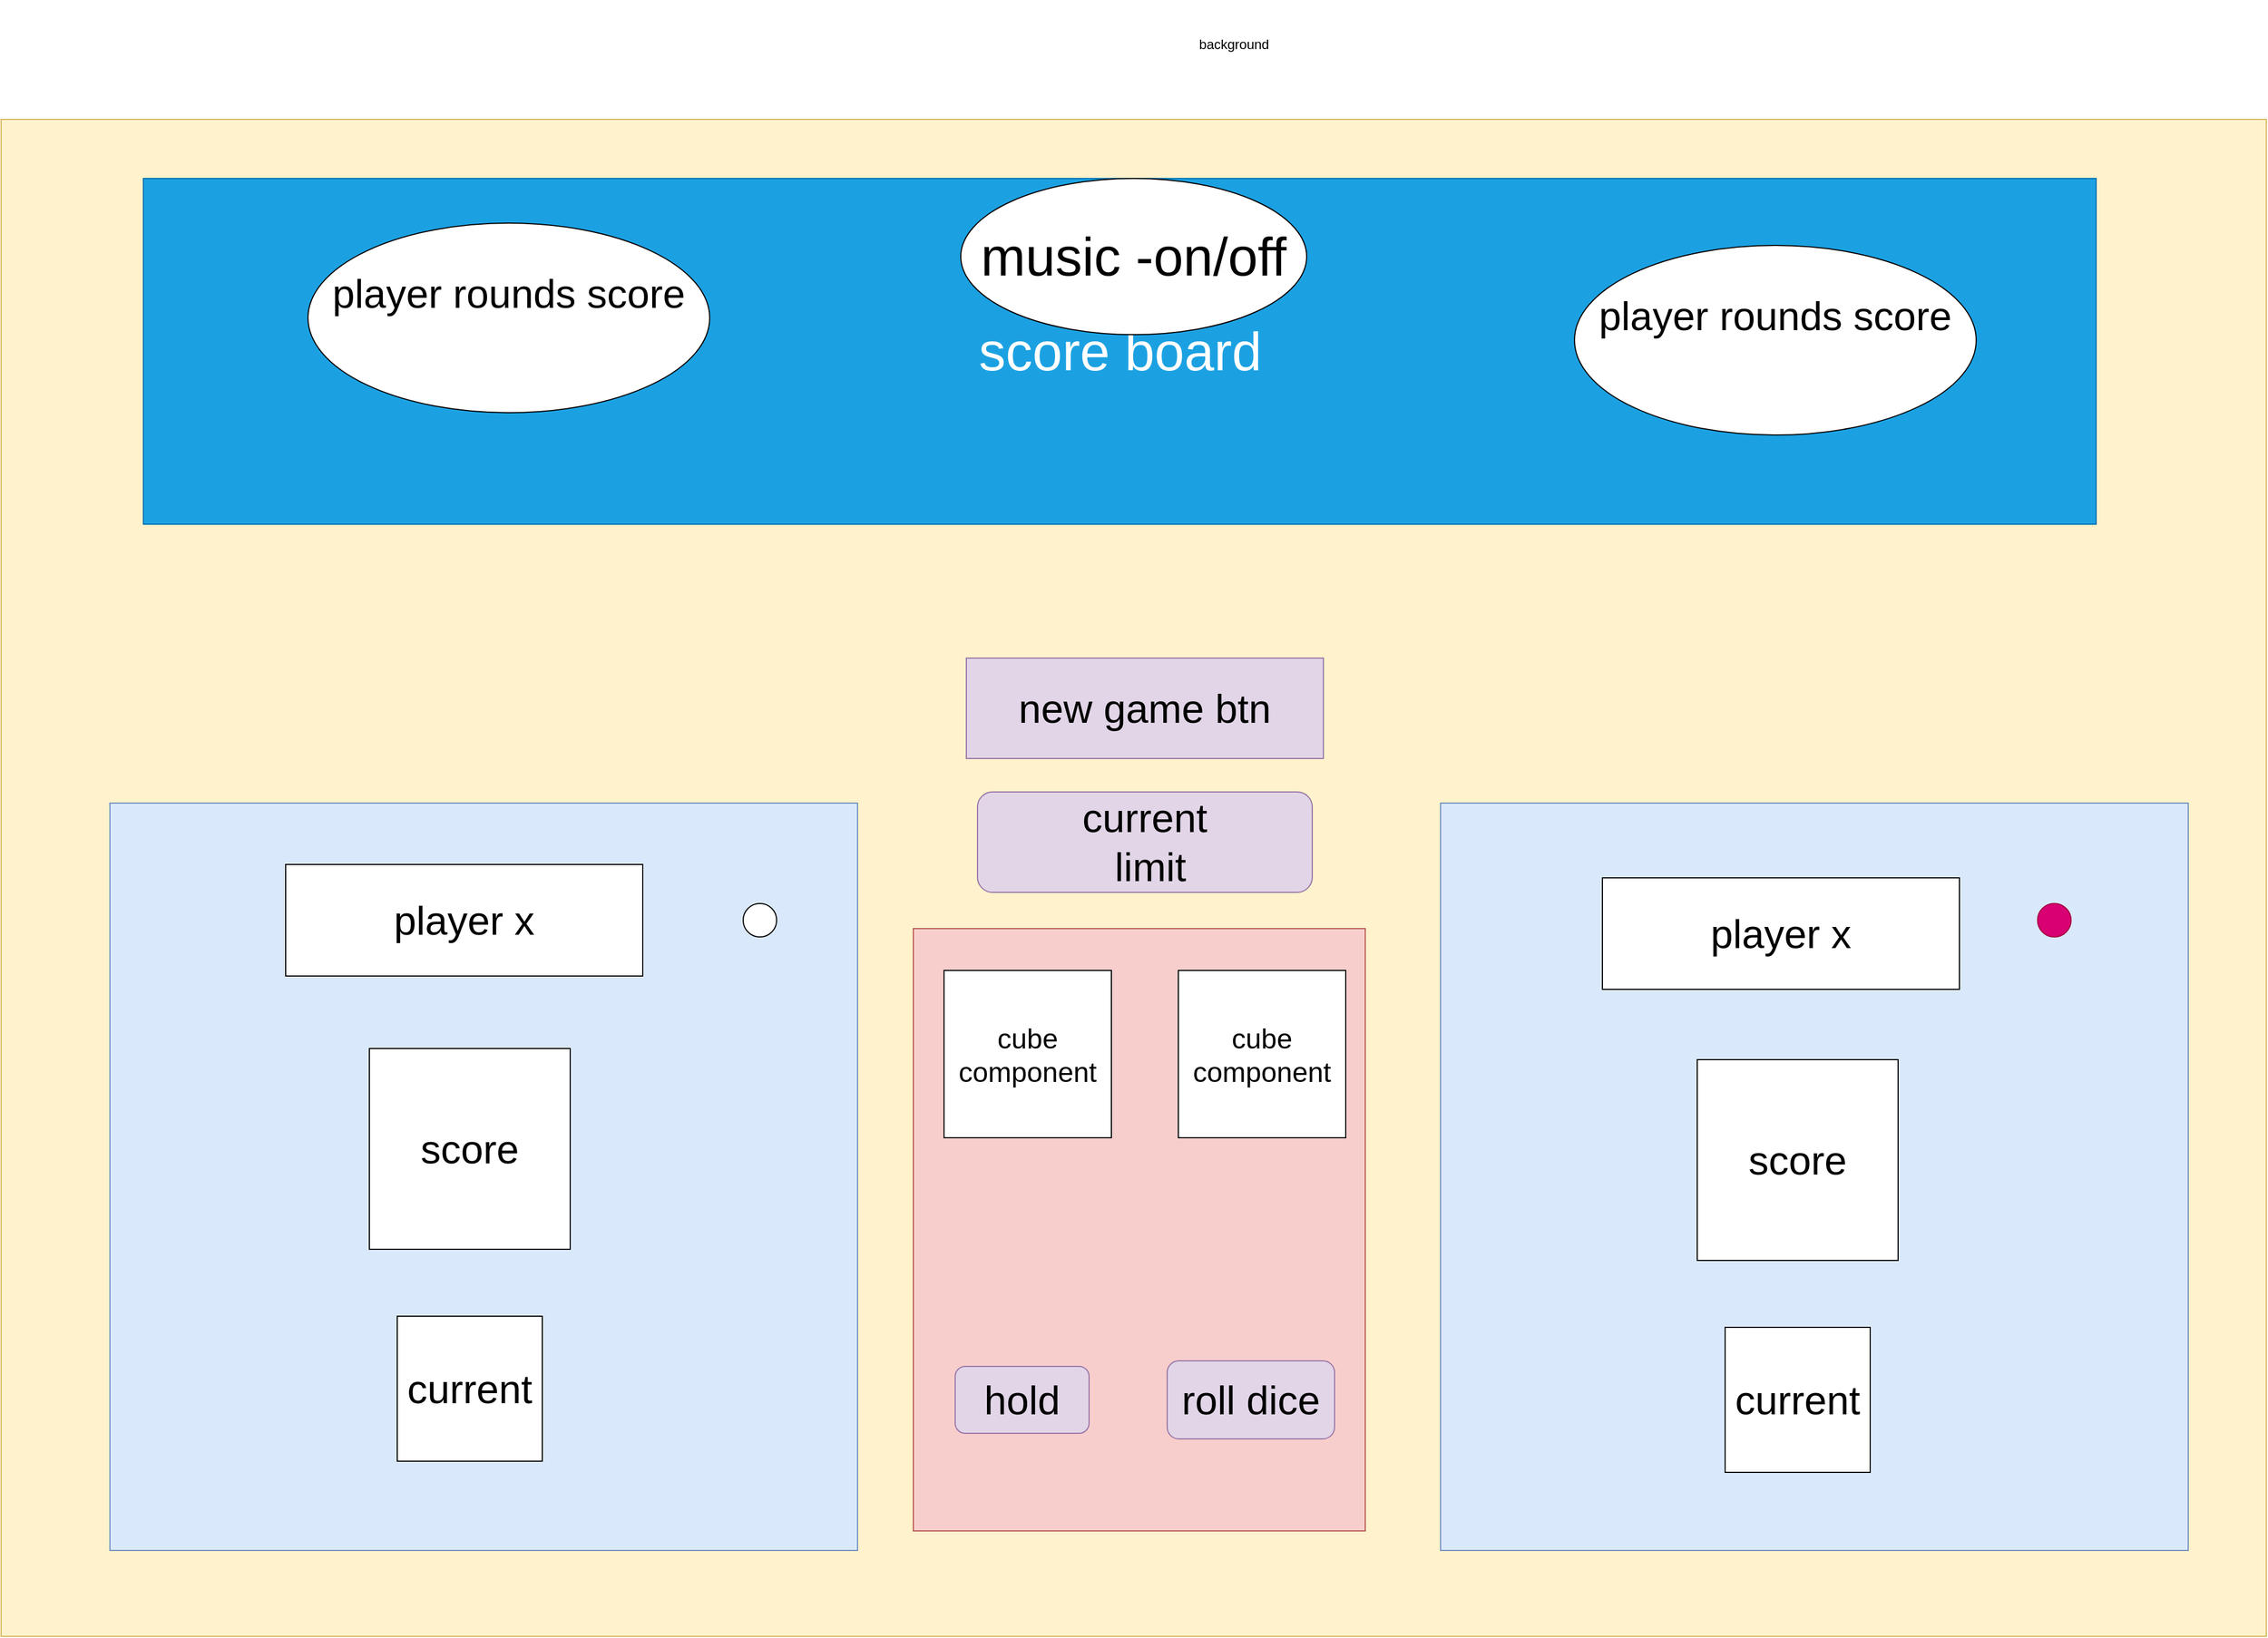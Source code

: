 <mxfile version="14.4.3" type="device" pages="3"><diagram id="d0-L2Zu-MU4Q_sl4iR4P" name="setup"><mxGraphModel dx="2275" dy="1275" grid="1" gridSize="10" guides="1" tooltips="1" connect="1" arrows="1" fold="1" page="1" pageScale="1" pageWidth="2336" pageHeight="1654" math="0" shadow="0"><root><mxCell id="0"/><mxCell id="1" parent="0"/><mxCell id="zCyeeV4_pMN_Hh7Yb5pK-27" value="" style="rounded=0;whiteSpace=wrap;html=1;fillColor=#fff2cc;strokeColor=#d6b656;" parent="1" vertex="1"><mxGeometry x="105" y="147" width="2030" height="1360" as="geometry"/></mxCell><mxCell id="zCyeeV4_pMN_Hh7Yb5pK-28" value="Text" style="text;html=1;strokeColor=none;fillColor=none;align=center;verticalAlign=middle;whiteSpace=wrap;rounded=0;" parent="1" vertex="1"><mxGeometry x="1450" y="850" width="40" height="20" as="geometry"/></mxCell><mxCell id="zCyeeV4_pMN_Hh7Yb5pK-29" value="background" style="text;html=1;strokeColor=none;fillColor=none;align=center;verticalAlign=middle;whiteSpace=wrap;rounded=0;" parent="1" vertex="1"><mxGeometry x="920" y="40" width="580" height="80" as="geometry"/></mxCell><mxCell id="zCyeeV4_pMN_Hh7Yb5pK-31" value="&lt;font style=&quot;font-size: 36px&quot;&gt;new game btn&lt;/font&gt;" style="rounded=0;whiteSpace=wrap;html=1;fontSize=25;fillColor=#e1d5e7;strokeColor=#9673a6;" parent="1" vertex="1"><mxGeometry x="970" y="630" width="320" height="90" as="geometry"/></mxCell><mxCell id="zCyeeV4_pMN_Hh7Yb5pK-32" value="" style="whiteSpace=wrap;html=1;aspect=fixed;fontSize=25;fillColor=#dae8fc;strokeColor=#6c8ebf;" parent="1" vertex="1"><mxGeometry x="202.5" y="760" width="670" height="670" as="geometry"/></mxCell><mxCell id="zCyeeV4_pMN_Hh7Yb5pK-34" value="&lt;font style=&quot;font-size: 36px&quot;&gt;player x&lt;/font&gt;" style="rounded=0;whiteSpace=wrap;html=1;fontSize=25;" parent="1" vertex="1"><mxGeometry x="360" y="815" width="320" height="100" as="geometry"/></mxCell><mxCell id="zCyeeV4_pMN_Hh7Yb5pK-35" value="&lt;font style=&quot;font-size: 36px&quot;&gt;score&lt;/font&gt;" style="whiteSpace=wrap;html=1;aspect=fixed;fontSize=25;" parent="1" vertex="1"><mxGeometry x="435" y="980" width="180" height="180" as="geometry"/></mxCell><mxCell id="zCyeeV4_pMN_Hh7Yb5pK-36" value="" style="ellipse;whiteSpace=wrap;html=1;fontSize=25;" parent="1" vertex="1"><mxGeometry x="770" y="850" width="30" height="30" as="geometry"/></mxCell><mxCell id="zCyeeV4_pMN_Hh7Yb5pK-37" value="&lt;font style=&quot;font-size: 36px&quot;&gt;current&lt;/font&gt;" style="whiteSpace=wrap;html=1;aspect=fixed;fontSize=25;" parent="1" vertex="1"><mxGeometry x="460" y="1220" width="130" height="130" as="geometry"/></mxCell><mxCell id="zCyeeV4_pMN_Hh7Yb5pK-38" value="" style="whiteSpace=wrap;html=1;aspect=fixed;fontSize=25;fillColor=#dae8fc;strokeColor=#6c8ebf;" parent="1" vertex="1"><mxGeometry x="1395" y="760" width="670" height="670" as="geometry"/></mxCell><mxCell id="zCyeeV4_pMN_Hh7Yb5pK-39" value="&lt;font style=&quot;font-size: 36px&quot;&gt;player x&lt;/font&gt;" style="rounded=0;whiteSpace=wrap;html=1;fontSize=25;" parent="1" vertex="1"><mxGeometry x="1540" y="827" width="320" height="100" as="geometry"/></mxCell><mxCell id="zCyeeV4_pMN_Hh7Yb5pK-40" value="&lt;font style=&quot;font-size: 36px&quot;&gt;score&lt;/font&gt;" style="whiteSpace=wrap;html=1;aspect=fixed;fontSize=25;" parent="1" vertex="1"><mxGeometry x="1625" y="990" width="180" height="180" as="geometry"/></mxCell><mxCell id="zCyeeV4_pMN_Hh7Yb5pK-41" value="&lt;font style=&quot;font-size: 36px&quot;&gt;current&lt;/font&gt;" style="whiteSpace=wrap;html=1;aspect=fixed;fontSize=25;" parent="1" vertex="1"><mxGeometry x="1650" y="1230" width="130" height="130" as="geometry"/></mxCell><mxCell id="zCyeeV4_pMN_Hh7Yb5pK-42" value="" style="ellipse;whiteSpace=wrap;html=1;fontSize=25;fillColor=#d80073;strokeColor=#A50040;fontColor=#ffffff;" parent="1" vertex="1"><mxGeometry x="1930" y="850" width="30" height="30" as="geometry"/></mxCell><mxCell id="zCyeeV4_pMN_Hh7Yb5pK-47" value="&lt;font style=&quot;font-size: 36px&quot;&gt;current&lt;br&gt;&amp;nbsp;limit&lt;/font&gt;" style="rounded=1;whiteSpace=wrap;html=1;fontSize=25;fillColor=#e1d5e7;strokeColor=#9673a6;" parent="1" vertex="1"><mxGeometry x="980" y="750" width="300" height="90" as="geometry"/></mxCell><mxCell id="zCyeeV4_pMN_Hh7Yb5pK-51" value="" style="rounded=0;whiteSpace=wrap;html=1;fontSize=25;rotation=90;fillColor=#f8cecc;strokeColor=#b85450;" parent="1" vertex="1"><mxGeometry x="855" y="940" width="540" height="405" as="geometry"/></mxCell><mxCell id="zCyeeV4_pMN_Hh7Yb5pK-43" value="cube component" style="whiteSpace=wrap;html=1;aspect=fixed;fontSize=25;" parent="1" vertex="1"><mxGeometry x="950" y="910" width="150" height="150" as="geometry"/></mxCell><mxCell id="zCyeeV4_pMN_Hh7Yb5pK-44" value="&lt;span&gt;cube component&lt;/span&gt;" style="whiteSpace=wrap;html=1;aspect=fixed;fontSize=25;" parent="1" vertex="1"><mxGeometry x="1160" y="910" width="150" height="150" as="geometry"/></mxCell><mxCell id="zCyeeV4_pMN_Hh7Yb5pK-45" value="&lt;font style=&quot;font-size: 36px&quot;&gt;roll dice&lt;/font&gt;" style="rounded=1;whiteSpace=wrap;html=1;fontSize=25;fillColor=#e1d5e7;strokeColor=#9673a6;" parent="1" vertex="1"><mxGeometry x="1150" y="1260" width="150" height="70" as="geometry"/></mxCell><mxCell id="NakW-9j1FWSAJJq6YunX-2" value="&lt;span style=&quot;font-size: 48px&quot;&gt;score board&lt;/span&gt;" style="rounded=0;whiteSpace=wrap;html=1;fillColor=#1ba1e2;strokeColor=#006EAF;fontColor=#ffffff;" vertex="1" parent="1"><mxGeometry x="232.5" y="200" width="1750" height="310" as="geometry"/></mxCell><mxCell id="NakW-9j1FWSAJJq6YunX-3" style="edgeStyle=orthogonalEdgeStyle;rounded=0;orthogonalLoop=1;jettySize=auto;html=1;exitX=0.5;exitY=1;exitDx=0;exitDy=0;" edge="1" parent="1" source="zCyeeV4_pMN_Hh7Yb5pK-31" target="zCyeeV4_pMN_Hh7Yb5pK-31"><mxGeometry relative="1" as="geometry"/></mxCell><mxCell id="NakW-9j1FWSAJJq6YunX-4" value="&lt;span style=&quot;font-size: 48px&quot;&gt;music -on/off&lt;/span&gt;" style="ellipse;whiteSpace=wrap;html=1;" vertex="1" parent="1"><mxGeometry x="965" y="200" width="310" height="140" as="geometry"/></mxCell><mxCell id="NakW-9j1FWSAJJq6YunX-5" value="&lt;span style=&quot;font-size: 36px&quot;&gt;player rounds score&lt;br&gt;&lt;br&gt;&lt;/span&gt;" style="ellipse;whiteSpace=wrap;html=1;" vertex="1" parent="1"><mxGeometry x="380" y="240" width="360" height="170" as="geometry"/></mxCell><mxCell id="NakW-9j1FWSAJJq6YunX-6" value="&lt;span style=&quot;font-size: 36px&quot;&gt;player rounds score&lt;br&gt;&lt;br&gt;&lt;/span&gt;" style="ellipse;whiteSpace=wrap;html=1;" vertex="1" parent="1"><mxGeometry x="1515" y="260" width="360" height="170" as="geometry"/></mxCell><mxCell id="zCyeeV4_pMN_Hh7Yb5pK-46" value="&lt;font style=&quot;font-size: 36px&quot;&gt;hold&lt;/font&gt;" style="rounded=1;whiteSpace=wrap;html=1;fontSize=25;fillColor=#e1d5e7;strokeColor=#9673a6;" parent="1" vertex="1"><mxGeometry x="960" y="1265" width="120" height="60" as="geometry"/></mxCell></root></mxGraphModel></diagram><diagram id="sc0vQ_9-HsLAMQ4S76ju" name="game in play logic"><mxGraphModel dx="910" dy="510" grid="0" gridSize="10" guides="1" tooltips="1" connect="1" arrows="1" fold="1" page="1" pageScale="1" pageWidth="850" pageHeight="1100" math="0" shadow="0"><root><mxCell id="QKLNINCRqkX9IoDGvZgw-0"/><mxCell id="QKLNINCRqkX9IoDGvZgw-1" parent="QKLNINCRqkX9IoDGvZgw-0"/><mxCell id="BsGXe307VUWbH7aykm_g-0" value="" style="rounded=0;html=1;jettySize=auto;orthogonalLoop=1;fontSize=11;endArrow=block;endFill=0;endSize=8;strokeWidth=1;shadow=0;labelBackgroundColor=none;edgeStyle=orthogonalEdgeStyle;" parent="QKLNINCRqkX9IoDGvZgw-1" source="BsGXe307VUWbH7aykm_g-1" target="BsGXe307VUWbH7aykm_g-2" edge="1"><mxGeometry relative="1" as="geometry"/></mxCell><mxCell id="BsGXe307VUWbH7aykm_g-1" value="new game" style="rounded=1;whiteSpace=wrap;html=1;fontSize=12;glass=0;strokeWidth=1;shadow=0;" parent="QKLNINCRqkX9IoDGvZgw-1" vertex="1"><mxGeometry x="326" y="76" width="120" height="40" as="geometry"/></mxCell><mxCell id="BsGXe307VUWbH7aykm_g-2" value="2 players" style="rhombus;whiteSpace=wrap;html=1;shadow=0;fontFamily=Helvetica;fontSize=12;align=center;strokeWidth=1;spacing=6;spacingTop=-4;" parent="QKLNINCRqkX9IoDGvZgw-1" vertex="1"><mxGeometry x="168" y="156" width="100" height="80" as="geometry"/></mxCell><mxCell id="BsGXe307VUWbH7aykm_g-3" value="against computer" style="rhombus;whiteSpace=wrap;html=1;shadow=0;fontFamily=Helvetica;fontSize=12;align=center;strokeWidth=1;spacing=6;spacingTop=-4;" parent="QKLNINCRqkX9IoDGvZgw-1" vertex="1"><mxGeometry x="502" y="163" width="100" height="80" as="geometry"/></mxCell><mxCell id="BsGXe307VUWbH7aykm_g-4" value="" style="endArrow=classic;html=1;exitX=1;exitY=0.5;exitDx=0;exitDy=0;entryX=0.5;entryY=0;entryDx=0;entryDy=0;" parent="QKLNINCRqkX9IoDGvZgw-1" source="BsGXe307VUWbH7aykm_g-1" target="BsGXe307VUWbH7aykm_g-3" edge="1"><mxGeometry width="50" height="50" relative="1" as="geometry"><mxPoint x="265" y="199" as="sourcePoint"/><mxPoint x="577" y="152" as="targetPoint"/><Array as="points"><mxPoint x="551" y="96"/></Array></mxGeometry></mxCell><mxCell id="BsGXe307VUWbH7aykm_g-5" value="" style="endArrow=classic;html=1;exitX=0.5;exitY=1;exitDx=0;exitDy=0;entryX=0;entryY=0.413;entryDx=0;entryDy=0;entryPerimeter=0;" parent="QKLNINCRqkX9IoDGvZgw-1" source="BsGXe307VUWbH7aykm_g-2" target="BsGXe307VUWbH7aykm_g-9" edge="1"><mxGeometry width="50" height="50" relative="1" as="geometry"><mxPoint x="265" y="199" as="sourcePoint"/><mxPoint x="349" y="249" as="targetPoint"/></mxGeometry></mxCell><mxCell id="BsGXe307VUWbH7aykm_g-6" style="edgeStyle=orthogonalEdgeStyle;rounded=0;orthogonalLoop=1;jettySize=auto;html=1;exitX=0.5;exitY=1;exitDx=0;exitDy=0;entryX=0.436;entryY=0;entryDx=0;entryDy=0;entryPerimeter=0;" parent="QKLNINCRqkX9IoDGvZgw-1" source="BsGXe307VUWbH7aykm_g-7" target="BsGXe307VUWbH7aykm_g-12" edge="1"><mxGeometry relative="1" as="geometry"/></mxCell><mxCell id="BsGXe307VUWbH7aykm_g-7" value="player turn" style="rounded=1;whiteSpace=wrap;html=1;" parent="QKLNINCRqkX9IoDGvZgw-1" vertex="1"><mxGeometry x="323" y="343" width="113" height="39" as="geometry"/></mxCell><mxCell id="BsGXe307VUWbH7aykm_g-8" value="" style="endArrow=classic;startArrow=classic;html=1;exitX=0.5;exitY=1;exitDx=0;exitDy=0;" parent="QKLNINCRqkX9IoDGvZgw-1" source="BsGXe307VUWbH7aykm_g-3" target="BsGXe307VUWbH7aykm_g-9" edge="1"><mxGeometry width="50" height="50" relative="1" as="geometry"><mxPoint x="265" y="199" as="sourcePoint"/><mxPoint x="390" y="251" as="targetPoint"/></mxGeometry></mxCell><mxCell id="BsGXe307VUWbH7aykm_g-9" value="if they set new score -update score,if not default is 100" style="ellipse;whiteSpace=wrap;html=1;" parent="QKLNINCRqkX9IoDGvZgw-1" vertex="1"><mxGeometry x="316" y="221" width="135" height="95" as="geometry"/></mxCell><mxCell id="BsGXe307VUWbH7aykm_g-10" value="" style="endArrow=classic;startArrow=classic;html=1;entryX=0.5;entryY=1;entryDx=0;entryDy=0;exitX=0.566;exitY=-0.077;exitDx=0;exitDy=0;exitPerimeter=0;" parent="QKLNINCRqkX9IoDGvZgw-1" source="BsGXe307VUWbH7aykm_g-7" target="BsGXe307VUWbH7aykm_g-9" edge="1"><mxGeometry width="50" height="50" relative="1" as="geometry"><mxPoint x="265" y="185" as="sourcePoint"/><mxPoint x="315" y="135" as="targetPoint"/></mxGeometry></mxCell><mxCell id="BsGXe307VUWbH7aykm_g-11" style="edgeStyle=orthogonalEdgeStyle;rounded=0;orthogonalLoop=1;jettySize=auto;html=1;exitX=0.5;exitY=1;exitDx=0;exitDy=0;entryX=0.5;entryY=0;entryDx=0;entryDy=0;" parent="QKLNINCRqkX9IoDGvZgw-1" source="BsGXe307VUWbH7aykm_g-12" target="BsGXe307VUWbH7aykm_g-15" edge="1"><mxGeometry relative="1" as="geometry"/></mxCell><mxCell id="BsGXe307VUWbH7aykm_g-12" value="roll dice" style="rounded=1;whiteSpace=wrap;html=1;" parent="QKLNINCRqkX9IoDGvZgw-1" vertex="1"><mxGeometry x="329" y="409" width="95" height="40" as="geometry"/></mxCell><mxCell id="BsGXe307VUWbH7aykm_g-13" style="edgeStyle=orthogonalEdgeStyle;rounded=0;orthogonalLoop=1;jettySize=auto;html=1;exitX=1;exitY=0.5;exitDx=0;exitDy=0;" parent="QKLNINCRqkX9IoDGvZgw-1" source="BsGXe307VUWbH7aykm_g-15" target="BsGXe307VUWbH7aykm_g-17" edge="1"><mxGeometry relative="1" as="geometry"><mxPoint x="496" y="497" as="targetPoint"/></mxGeometry></mxCell><mxCell id="BsGXe307VUWbH7aykm_g-14" style="edgeStyle=orthogonalEdgeStyle;rounded=0;orthogonalLoop=1;jettySize=auto;html=1;entryX=0.5;entryY=0;entryDx=0;entryDy=0;" parent="QKLNINCRqkX9IoDGvZgw-1" source="BsGXe307VUWbH7aykm_g-15" edge="1" target="BsGXe307VUWbH7aykm_g-20"><mxGeometry relative="1" as="geometry"><mxPoint x="379.5" y="572" as="targetPoint"/></mxGeometry></mxCell><mxCell id="BsGXe307VUWbH7aykm_g-15" value="got 12?" style="rounded=1;whiteSpace=wrap;html=1;" parent="QKLNINCRqkX9IoDGvZgw-1" vertex="1"><mxGeometry x="319" y="466" width="121" height="52" as="geometry"/></mxCell><mxCell id="BsGXe307VUWbH7aykm_g-16" style="edgeStyle=orthogonalEdgeStyle;rounded=0;orthogonalLoop=1;jettySize=auto;html=1;exitX=0.5;exitY=0;exitDx=0;exitDy=0;" parent="QKLNINCRqkX9IoDGvZgw-1" source="BsGXe307VUWbH7aykm_g-17" edge="1"><mxGeometry relative="1" as="geometry"><mxPoint x="739" y="362" as="targetPoint"/></mxGeometry></mxCell><mxCell id="BsGXe307VUWbH7aykm_g-17" value="reset player score and turn goes to next player" style="rounded=0;whiteSpace=wrap;html=1;" parent="QKLNINCRqkX9IoDGvZgw-1" vertex="1"><mxGeometry x="674" y="391" width="120" height="60" as="geometry"/></mxCell><mxCell id="BsGXe307VUWbH7aykm_g-19" style="edgeStyle=orthogonalEdgeStyle;rounded=0;orthogonalLoop=1;jettySize=auto;html=1;exitX=0.5;exitY=1;exitDx=0;exitDy=0;" parent="QKLNINCRqkX9IoDGvZgw-1" source="BsGXe307VUWbH7aykm_g-20" target="BsGXe307VUWbH7aykm_g-27" edge="1"><mxGeometry relative="1" as="geometry"/></mxCell><mxCell id="rNcqSFQChwbgBZetegoz-1" style="edgeStyle=orthogonalEdgeStyle;rounded=0;orthogonalLoop=1;jettySize=auto;html=1;exitX=1;exitY=0.5;exitDx=0;exitDy=0;entryX=0.009;entryY=0.632;entryDx=0;entryDy=0;entryPerimeter=0;" edge="1" parent="QKLNINCRqkX9IoDGvZgw-1" source="BsGXe307VUWbH7aykm_g-20" target="BsGXe307VUWbH7aykm_g-21"><mxGeometry relative="1" as="geometry"/></mxCell><mxCell id="BsGXe307VUWbH7aykm_g-20" value="total score is more then the game set score?" style="rounded=0;whiteSpace=wrap;html=1;" parent="QKLNINCRqkX9IoDGvZgw-1" vertex="1"><mxGeometry x="323.5" y="607" width="120" height="60" as="geometry"/></mxCell><mxCell id="BsGXe307VUWbH7aykm_g-21" value="player is the game winner&amp;nbsp;&lt;br&gt;display winner massage&lt;br&gt;reset scores&amp;nbsp;&lt;br&gt;update rounds counter&lt;br&gt;play again?yes/no" style="rounded=0;whiteSpace=wrap;html=1;" parent="QKLNINCRqkX9IoDGvZgw-1" vertex="1"><mxGeometry x="634" y="572" width="223" height="102" as="geometry"/></mxCell><mxCell id="BsGXe307VUWbH7aykm_g-22" value="" style="endArrow=classic;html=1;entryX=1;entryY=0.5;entryDx=0;entryDy=0;" parent="QKLNINCRqkX9IoDGvZgw-1" target="BsGXe307VUWbH7aykm_g-7" edge="1"><mxGeometry width="50" height="50" relative="1" as="geometry"><mxPoint x="738" y="363" as="sourcePoint"/><mxPoint x="315" y="413" as="targetPoint"/></mxGeometry></mxCell><mxCell id="rNcqSFQChwbgBZetegoz-5" style="edgeStyle=orthogonalEdgeStyle;rounded=0;orthogonalLoop=1;jettySize=auto;html=1;exitX=0.5;exitY=0;exitDx=0;exitDy=0;entryX=0;entryY=0.25;entryDx=0;entryDy=0;" edge="1" parent="QKLNINCRqkX9IoDGvZgw-1" source="BsGXe307VUWbH7aykm_g-24" target="BsGXe307VUWbH7aykm_g-7"><mxGeometry relative="1" as="geometry"/></mxCell><mxCell id="BsGXe307VUWbH7aykm_g-24" value="update player score&lt;br&gt;" style="rounded=0;whiteSpace=wrap;html=1;" parent="QKLNINCRqkX9IoDGvZgw-1" vertex="1"><mxGeometry x="125" y="521" width="141" height="71" as="geometry"/></mxCell><mxCell id="rNcqSFQChwbgBZetegoz-3" style="edgeStyle=orthogonalEdgeStyle;rounded=0;orthogonalLoop=1;jettySize=auto;html=1;exitX=0;exitY=0.5;exitDx=0;exitDy=0;" edge="1" parent="QKLNINCRqkX9IoDGvZgw-1" source="BsGXe307VUWbH7aykm_g-27" target="rNcqSFQChwbgBZetegoz-0"><mxGeometry relative="1" as="geometry"/></mxCell><mxCell id="rNcqSFQChwbgBZetegoz-7" style="edgeStyle=orthogonalEdgeStyle;rounded=0;orthogonalLoop=1;jettySize=auto;html=1;exitX=1;exitY=0.5;exitDx=0;exitDy=0;entryX=0;entryY=0.5;entryDx=0;entryDy=0;" edge="1" parent="QKLNINCRqkX9IoDGvZgw-1" source="BsGXe307VUWbH7aykm_g-27" target="BsGXe307VUWbH7aykm_g-33"><mxGeometry relative="1" as="geometry"/></mxCell><mxCell id="BsGXe307VUWbH7aykm_g-27" value="hold/roll dice again" style="rounded=0;whiteSpace=wrap;html=1;" parent="QKLNINCRqkX9IoDGvZgw-1" vertex="1"><mxGeometry x="308" y="788" width="120" height="60" as="geometry"/></mxCell><mxCell id="BsGXe307VUWbH7aykm_g-28" value="true" style="text;html=1;strokeColor=#005700;fillColor=#008a00;align=center;verticalAlign=middle;whiteSpace=wrap;rounded=0;fontColor=#ffffff;" parent="QKLNINCRqkX9IoDGvZgw-1" vertex="1"><mxGeometry x="446" y="470" width="40" height="20" as="geometry"/></mxCell><mxCell id="BsGXe307VUWbH7aykm_g-29" value="true" style="text;html=1;strokeColor=#005700;fillColor=#008a00;align=center;verticalAlign=middle;whiteSpace=wrap;rounded=0;fontColor=#ffffff;" parent="QKLNINCRqkX9IoDGvZgw-1" vertex="1"><mxGeometry x="537" y="616" width="40" height="20" as="geometry"/></mxCell><mxCell id="BsGXe307VUWbH7aykm_g-30" value="false" style="text;html=1;strokeColor=#B20000;fillColor=#e51400;align=center;verticalAlign=middle;whiteSpace=wrap;rounded=0;fontColor=#ffffff;" parent="QKLNINCRqkX9IoDGvZgw-1" vertex="1"><mxGeometry x="333" y="528" width="40" height="20" as="geometry"/></mxCell><mxCell id="BsGXe307VUWbH7aykm_g-31" value="false" style="text;html=1;strokeColor=#B20000;fillColor=#e51400;align=center;verticalAlign=middle;whiteSpace=wrap;rounded=0;fontColor=#ffffff;" parent="QKLNINCRqkX9IoDGvZgw-1" vertex="1"><mxGeometry x="312" y="746" width="40" height="20" as="geometry"/></mxCell><mxCell id="rNcqSFQChwbgBZetegoz-8" style="edgeStyle=orthogonalEdgeStyle;rounded=0;orthogonalLoop=1;jettySize=auto;html=1;exitX=0.5;exitY=0;exitDx=0;exitDy=0;entryX=1;entryY=0.25;entryDx=0;entryDy=0;" edge="1" parent="QKLNINCRqkX9IoDGvZgw-1" source="BsGXe307VUWbH7aykm_g-33" target="BsGXe307VUWbH7aykm_g-12"><mxGeometry relative="1" as="geometry"/></mxCell><mxCell id="BsGXe307VUWbH7aykm_g-33" value="roll dice again" style="text;html=1;strokeColor=#82b366;fillColor=#d5e8d4;align=center;verticalAlign=middle;whiteSpace=wrap;rounded=0;" parent="QKLNINCRqkX9IoDGvZgw-1" vertex="1"><mxGeometry x="465" y="786" width="40" height="64" as="geometry"/></mxCell><mxCell id="rNcqSFQChwbgBZetegoz-4" style="edgeStyle=orthogonalEdgeStyle;rounded=0;orthogonalLoop=1;jettySize=auto;html=1;exitX=0.5;exitY=0;exitDx=0;exitDy=0;entryX=0.5;entryY=1;entryDx=0;entryDy=0;" edge="1" parent="QKLNINCRqkX9IoDGvZgw-1" source="rNcqSFQChwbgBZetegoz-0" target="BsGXe307VUWbH7aykm_g-24"><mxGeometry relative="1" as="geometry"/></mxCell><mxCell id="rNcqSFQChwbgBZetegoz-0" value="hold" style="rounded=0;whiteSpace=wrap;html=1;rotation=0;fillColor=#dae8fc;strokeColor=#6c8ebf;" vertex="1" parent="QKLNINCRqkX9IoDGvZgw-1"><mxGeometry x="146" y="795.5" width="106" height="45" as="geometry"/></mxCell><mxCell id="1jgZKG5YsWWlN7hMNU-W-1" value="display to user (animation,sound delay?)" style="rounded=0;whiteSpace=wrap;html=1;" vertex="1" parent="QKLNINCRqkX9IoDGvZgw-1"><mxGeometry x="548" y="458" width="120" height="60" as="geometry"/></mxCell></root></mxGraphModel></diagram><diagram id="E95yds6CW63kKEsIv9Qt" name="Page-3"><mxGraphModel dx="910" dy="510" grid="1" gridSize="10" guides="1" tooltips="1" connect="1" arrows="1" fold="1" page="1" pageScale="1" pageWidth="850" pageHeight="1100" math="0" shadow="0"><root><mxCell id="5BNUb-PcJKOGCA9aaiqD-0"/><mxCell id="5BNUb-PcJKOGCA9aaiqD-1" parent="5BNUb-PcJKOGCA9aaiqD-0"/></root></mxGraphModel></diagram></mxfile>